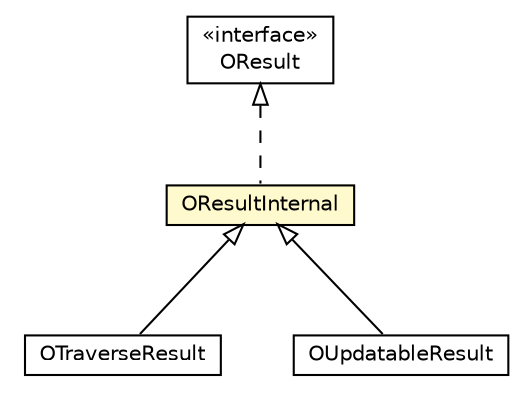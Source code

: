 #!/usr/local/bin/dot
#
# Class diagram 
# Generated by UMLGraph version R5_6-24-gf6e263 (http://www.umlgraph.org/)
#

digraph G {
	edge [fontname="Helvetica",fontsize=10,labelfontname="Helvetica",labelfontsize=10];
	node [fontname="Helvetica",fontsize=10,shape=plaintext];
	nodesep=0.25;
	ranksep=0.5;
	// com.orientechnologies.orient.core.sql.executor.OResult
	c5814031 [label=<<table title="com.orientechnologies.orient.core.sql.executor.OResult" border="0" cellborder="1" cellspacing="0" cellpadding="2" port="p" href="./OResult.html">
		<tr><td><table border="0" cellspacing="0" cellpadding="1">
<tr><td align="center" balign="center"> &#171;interface&#187; </td></tr>
<tr><td align="center" balign="center"> OResult </td></tr>
		</table></td></tr>
		</table>>, URL="./OResult.html", fontname="Helvetica", fontcolor="black", fontsize=10.0];
	// com.orientechnologies.orient.core.sql.executor.OResultInternal
	c5814064 [label=<<table title="com.orientechnologies.orient.core.sql.executor.OResultInternal" border="0" cellborder="1" cellspacing="0" cellpadding="2" port="p" bgcolor="lemonChiffon" href="./OResultInternal.html">
		<tr><td><table border="0" cellspacing="0" cellpadding="1">
<tr><td align="center" balign="center"> OResultInternal </td></tr>
		</table></td></tr>
		</table>>, URL="./OResultInternal.html", fontname="Helvetica", fontcolor="black", fontsize=10.0];
	// com.orientechnologies.orient.core.sql.executor.OTraverseResult
	c5814074 [label=<<table title="com.orientechnologies.orient.core.sql.executor.OTraverseResult" border="0" cellborder="1" cellspacing="0" cellpadding="2" port="p" href="./OTraverseResult.html">
		<tr><td><table border="0" cellspacing="0" cellpadding="1">
<tr><td align="center" balign="center"> OTraverseResult </td></tr>
		</table></td></tr>
		</table>>, URL="./OTraverseResult.html", fontname="Helvetica", fontcolor="black", fontsize=10.0];
	// com.orientechnologies.orient.core.sql.executor.OUpdatableResult
	c5814111 [label=<<table title="com.orientechnologies.orient.core.sql.executor.OUpdatableResult" border="0" cellborder="1" cellspacing="0" cellpadding="2" port="p" href="./OUpdatableResult.html">
		<tr><td><table border="0" cellspacing="0" cellpadding="1">
<tr><td align="center" balign="center"> OUpdatableResult </td></tr>
		</table></td></tr>
		</table>>, URL="./OUpdatableResult.html", fontname="Helvetica", fontcolor="black", fontsize=10.0];
	//com.orientechnologies.orient.core.sql.executor.OResultInternal implements com.orientechnologies.orient.core.sql.executor.OResult
	c5814031:p -> c5814064:p [dir=back,arrowtail=empty,style=dashed];
	//com.orientechnologies.orient.core.sql.executor.OTraverseResult extends com.orientechnologies.orient.core.sql.executor.OResultInternal
	c5814064:p -> c5814074:p [dir=back,arrowtail=empty];
	//com.orientechnologies.orient.core.sql.executor.OUpdatableResult extends com.orientechnologies.orient.core.sql.executor.OResultInternal
	c5814064:p -> c5814111:p [dir=back,arrowtail=empty];
}

